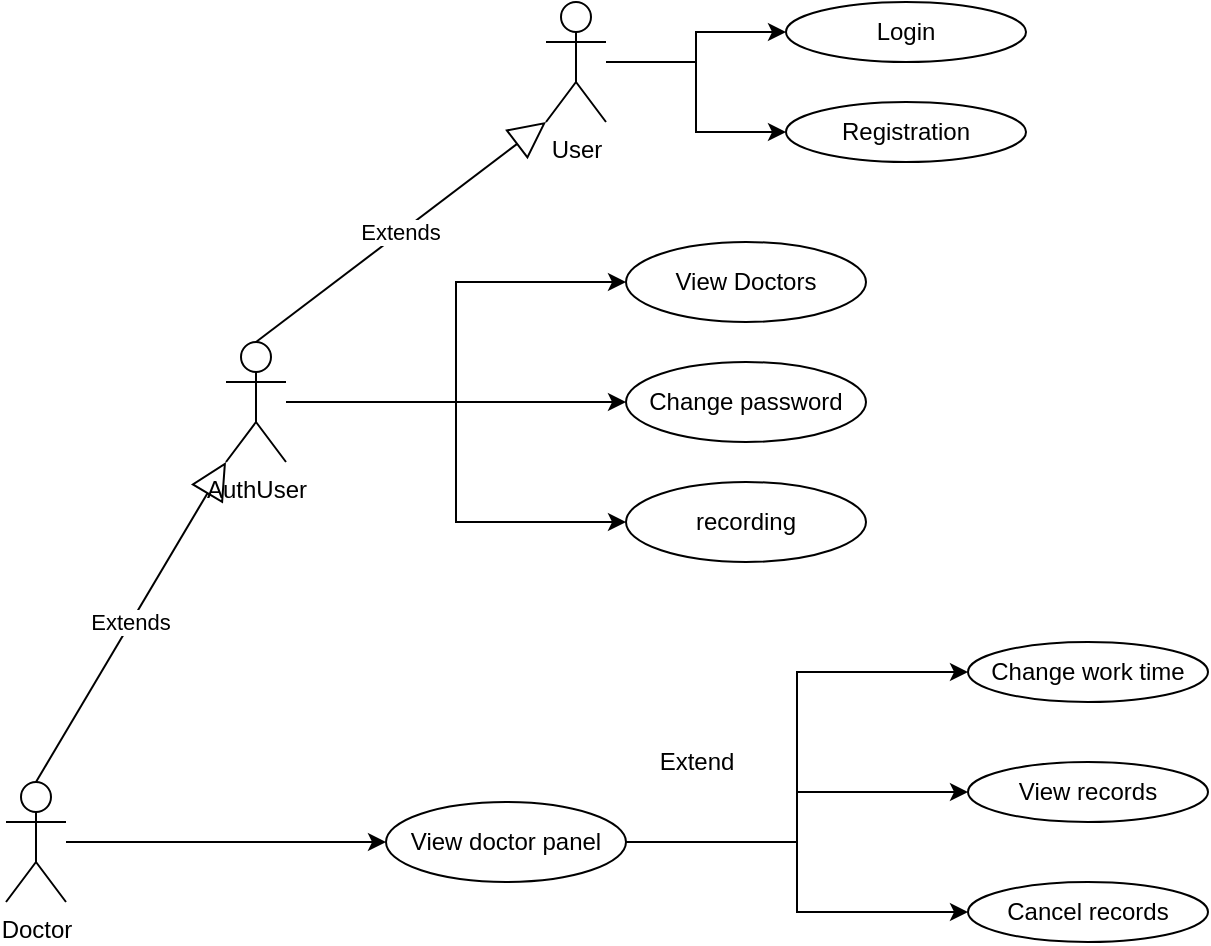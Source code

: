 <mxfile version="14.6.3" type="github">
  <diagram id="39pjnHgzE9A1EJmM_nUC" name="Page-1">
    <mxGraphModel dx="1422" dy="762" grid="1" gridSize="10" guides="1" tooltips="1" connect="1" arrows="1" fold="1" page="1" pageScale="1" pageWidth="827" pageHeight="1169" math="0" shadow="0">
      <root>
        <mxCell id="0" />
        <mxCell id="1" parent="0" />
        <mxCell id="zt45t9UzBJmz-FaGUdx5-2" style="edgeStyle=orthogonalEdgeStyle;rounded=0;orthogonalLoop=1;jettySize=auto;html=1;entryX=0;entryY=0.5;entryDx=0;entryDy=0;" parent="1" source="zt45t9UzBJmz-FaGUdx5-3" target="zt45t9UzBJmz-FaGUdx5-37" edge="1">
          <mxGeometry relative="1" as="geometry" />
        </mxCell>
        <mxCell id="zt45t9UzBJmz-FaGUdx5-3" value="Doctor" style="shape=umlActor;verticalLabelPosition=bottom;verticalAlign=top;html=1;outlineConnect=0;" parent="1" vertex="1">
          <mxGeometry x="100" y="460" width="30" height="60" as="geometry" />
        </mxCell>
        <mxCell id="zt45t9UzBJmz-FaGUdx5-40" style="edgeStyle=orthogonalEdgeStyle;rounded=0;orthogonalLoop=1;jettySize=auto;html=1;entryX=0;entryY=0.5;entryDx=0;entryDy=0;" parent="1" source="zt45t9UzBJmz-FaGUdx5-7" target="zt45t9UzBJmz-FaGUdx5-13" edge="1">
          <mxGeometry relative="1" as="geometry" />
        </mxCell>
        <mxCell id="zt45t9UzBJmz-FaGUdx5-41" style="edgeStyle=orthogonalEdgeStyle;rounded=0;orthogonalLoop=1;jettySize=auto;html=1;entryX=0;entryY=0.5;entryDx=0;entryDy=0;" parent="1" source="zt45t9UzBJmz-FaGUdx5-7" target="zt45t9UzBJmz-FaGUdx5-14" edge="1">
          <mxGeometry relative="1" as="geometry" />
        </mxCell>
        <mxCell id="zt45t9UzBJmz-FaGUdx5-7" value="User" style="shape=umlActor;verticalLabelPosition=bottom;verticalAlign=top;html=1;outlineConnect=0;" parent="1" vertex="1">
          <mxGeometry x="370" y="70" width="30" height="60" as="geometry" />
        </mxCell>
        <mxCell id="zt45t9UzBJmz-FaGUdx5-42" style="edgeStyle=orthogonalEdgeStyle;rounded=0;orthogonalLoop=1;jettySize=auto;html=1;entryX=0;entryY=0.5;entryDx=0;entryDy=0;" parent="1" source="zt45t9UzBJmz-FaGUdx5-10" target="zt45t9UzBJmz-FaGUdx5-27" edge="1">
          <mxGeometry relative="1" as="geometry" />
        </mxCell>
        <mxCell id="zt45t9UzBJmz-FaGUdx5-43" style="edgeStyle=orthogonalEdgeStyle;rounded=0;orthogonalLoop=1;jettySize=auto;html=1;entryX=0;entryY=0.5;entryDx=0;entryDy=0;" parent="1" source="zt45t9UzBJmz-FaGUdx5-10" target="zt45t9UzBJmz-FaGUdx5-31" edge="1">
          <mxGeometry relative="1" as="geometry" />
        </mxCell>
        <mxCell id="zt45t9UzBJmz-FaGUdx5-46" style="edgeStyle=orthogonalEdgeStyle;rounded=0;orthogonalLoop=1;jettySize=auto;html=1;entryX=0;entryY=0.5;entryDx=0;entryDy=0;" parent="1" source="zt45t9UzBJmz-FaGUdx5-10" target="zt45t9UzBJmz-FaGUdx5-45" edge="1">
          <mxGeometry relative="1" as="geometry" />
        </mxCell>
        <mxCell id="zt45t9UzBJmz-FaGUdx5-10" value="AuthUser" style="shape=umlActor;verticalLabelPosition=bottom;verticalAlign=top;html=1;outlineConnect=0;" parent="1" vertex="1">
          <mxGeometry x="210" y="240" width="30" height="60" as="geometry" />
        </mxCell>
        <mxCell id="zt45t9UzBJmz-FaGUdx5-13" value="Login" style="ellipse;whiteSpace=wrap;html=1;" parent="1" vertex="1">
          <mxGeometry x="490" y="70" width="120" height="30" as="geometry" />
        </mxCell>
        <mxCell id="zt45t9UzBJmz-FaGUdx5-14" value="Registration" style="ellipse;whiteSpace=wrap;html=1;" parent="1" vertex="1">
          <mxGeometry x="490" y="120" width="120" height="30" as="geometry" />
        </mxCell>
        <mxCell id="zt45t9UzBJmz-FaGUdx5-18" value="View records" style="ellipse;whiteSpace=wrap;html=1;" parent="1" vertex="1">
          <mxGeometry x="581" y="450" width="120" height="30" as="geometry" />
        </mxCell>
        <mxCell id="zt45t9UzBJmz-FaGUdx5-19" value="Cancel records" style="ellipse;whiteSpace=wrap;html=1;" parent="1" vertex="1">
          <mxGeometry x="581" y="510" width="120" height="30" as="geometry" />
        </mxCell>
        <mxCell id="zt45t9UzBJmz-FaGUdx5-21" value="Change work time" style="ellipse;whiteSpace=wrap;html=1;" parent="1" vertex="1">
          <mxGeometry x="581" y="390" width="120" height="30" as="geometry" />
        </mxCell>
        <mxCell id="zt45t9UzBJmz-FaGUdx5-22" value="Extends" style="endArrow=block;endSize=16;endFill=0;html=1;entryX=0;entryY=1;entryDx=0;entryDy=0;entryPerimeter=0;exitX=0.5;exitY=0;exitDx=0;exitDy=0;exitPerimeter=0;" parent="1" source="zt45t9UzBJmz-FaGUdx5-3" target="zt45t9UzBJmz-FaGUdx5-10" edge="1">
          <mxGeometry width="160" relative="1" as="geometry">
            <mxPoint x="-150" y="470" as="sourcePoint" />
            <mxPoint x="10" y="470" as="targetPoint" />
          </mxGeometry>
        </mxCell>
        <mxCell id="zt45t9UzBJmz-FaGUdx5-23" value="Extends" style="endArrow=block;endSize=16;endFill=0;html=1;entryX=0;entryY=1;entryDx=0;entryDy=0;entryPerimeter=0;exitX=0.5;exitY=0;exitDx=0;exitDy=0;exitPerimeter=0;" parent="1" source="zt45t9UzBJmz-FaGUdx5-10" target="zt45t9UzBJmz-FaGUdx5-7" edge="1">
          <mxGeometry width="160" relative="1" as="geometry">
            <mxPoint x="20" y="210" as="sourcePoint" />
            <mxPoint x="180" y="210" as="targetPoint" />
          </mxGeometry>
        </mxCell>
        <mxCell id="zt45t9UzBJmz-FaGUdx5-27" value="View Doctors" style="ellipse;whiteSpace=wrap;html=1;" parent="1" vertex="1">
          <mxGeometry x="410" y="190" width="120" height="40" as="geometry" />
        </mxCell>
        <mxCell id="zt45t9UzBJmz-FaGUdx5-31" value="recording" style="ellipse;whiteSpace=wrap;html=1;" parent="1" vertex="1">
          <mxGeometry x="410" y="310" width="120" height="40" as="geometry" />
        </mxCell>
        <mxCell id="zt45t9UzBJmz-FaGUdx5-33" style="edgeStyle=orthogonalEdgeStyle;rounded=0;orthogonalLoop=1;jettySize=auto;html=1;" parent="1" source="zt45t9UzBJmz-FaGUdx5-37" target="zt45t9UzBJmz-FaGUdx5-18" edge="1">
          <mxGeometry relative="1" as="geometry" />
        </mxCell>
        <mxCell id="zt45t9UzBJmz-FaGUdx5-34" style="edgeStyle=orthogonalEdgeStyle;rounded=0;orthogonalLoop=1;jettySize=auto;html=1;entryX=0;entryY=0.5;entryDx=0;entryDy=0;" parent="1" source="zt45t9UzBJmz-FaGUdx5-37" target="zt45t9UzBJmz-FaGUdx5-19" edge="1">
          <mxGeometry relative="1" as="geometry" />
        </mxCell>
        <mxCell id="zt45t9UzBJmz-FaGUdx5-36" style="edgeStyle=orthogonalEdgeStyle;rounded=0;orthogonalLoop=1;jettySize=auto;html=1;entryX=0;entryY=0.5;entryDx=0;entryDy=0;" parent="1" source="zt45t9UzBJmz-FaGUdx5-37" target="zt45t9UzBJmz-FaGUdx5-21" edge="1">
          <mxGeometry relative="1" as="geometry" />
        </mxCell>
        <mxCell id="zt45t9UzBJmz-FaGUdx5-37" value="View doctor panel" style="ellipse;whiteSpace=wrap;html=1;" parent="1" vertex="1">
          <mxGeometry x="290" y="470" width="120" height="40" as="geometry" />
        </mxCell>
        <mxCell id="zt45t9UzBJmz-FaGUdx5-38" value="Extend" style="text;html=1;align=center;verticalAlign=middle;resizable=0;points=[];autosize=1;" parent="1" vertex="1">
          <mxGeometry x="420" y="440" width="50" height="20" as="geometry" />
        </mxCell>
        <mxCell id="zt45t9UzBJmz-FaGUdx5-45" value="Change password" style="ellipse;whiteSpace=wrap;html=1;" parent="1" vertex="1">
          <mxGeometry x="410" y="250" width="120" height="40" as="geometry" />
        </mxCell>
      </root>
    </mxGraphModel>
  </diagram>
</mxfile>

